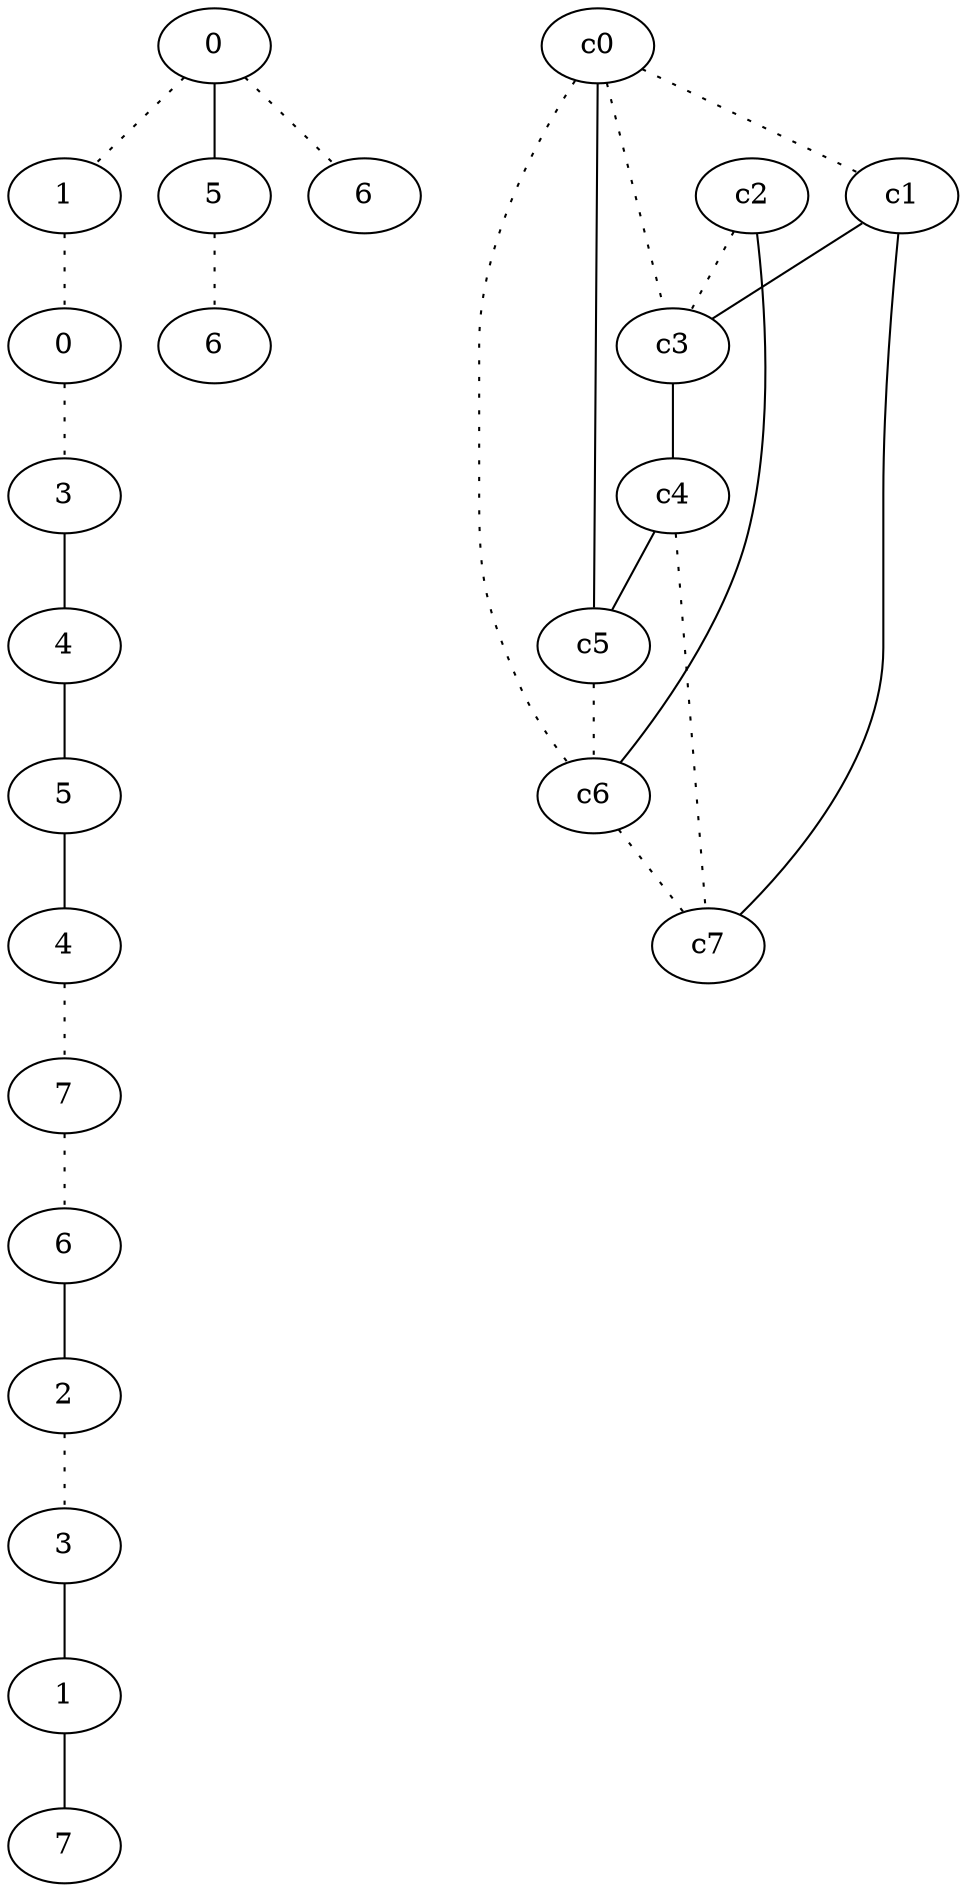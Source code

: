 graph {
a0[label=0];
a1[label=1];
a2[label=0];
a3[label=3];
a4[label=4];
a5[label=5];
a6[label=4];
a7[label=7];
a8[label=6];
a9[label=2];
a10[label=3];
a11[label=1];
a12[label=7];
a13[label=5];
a14[label=6];
a15[label=6];
a0 -- a1 [style=dotted];
a0 -- a13;
a0 -- a15 [style=dotted];
a1 -- a2 [style=dotted];
a2 -- a3 [style=dotted];
a3 -- a4;
a4 -- a5;
a5 -- a6;
a6 -- a7 [style=dotted];
a7 -- a8 [style=dotted];
a8 -- a9;
a9 -- a10 [style=dotted];
a10 -- a11;
a11 -- a12;
a13 -- a14 [style=dotted];
c0 -- c1 [style=dotted];
c0 -- c3 [style=dotted];
c0 -- c5;
c0 -- c6 [style=dotted];
c1 -- c3;
c1 -- c7;
c2 -- c3 [style=dotted];
c2 -- c6;
c3 -- c4;
c4 -- c5;
c4 -- c7 [style=dotted];
c5 -- c6 [style=dotted];
c6 -- c7 [style=dotted];
}
